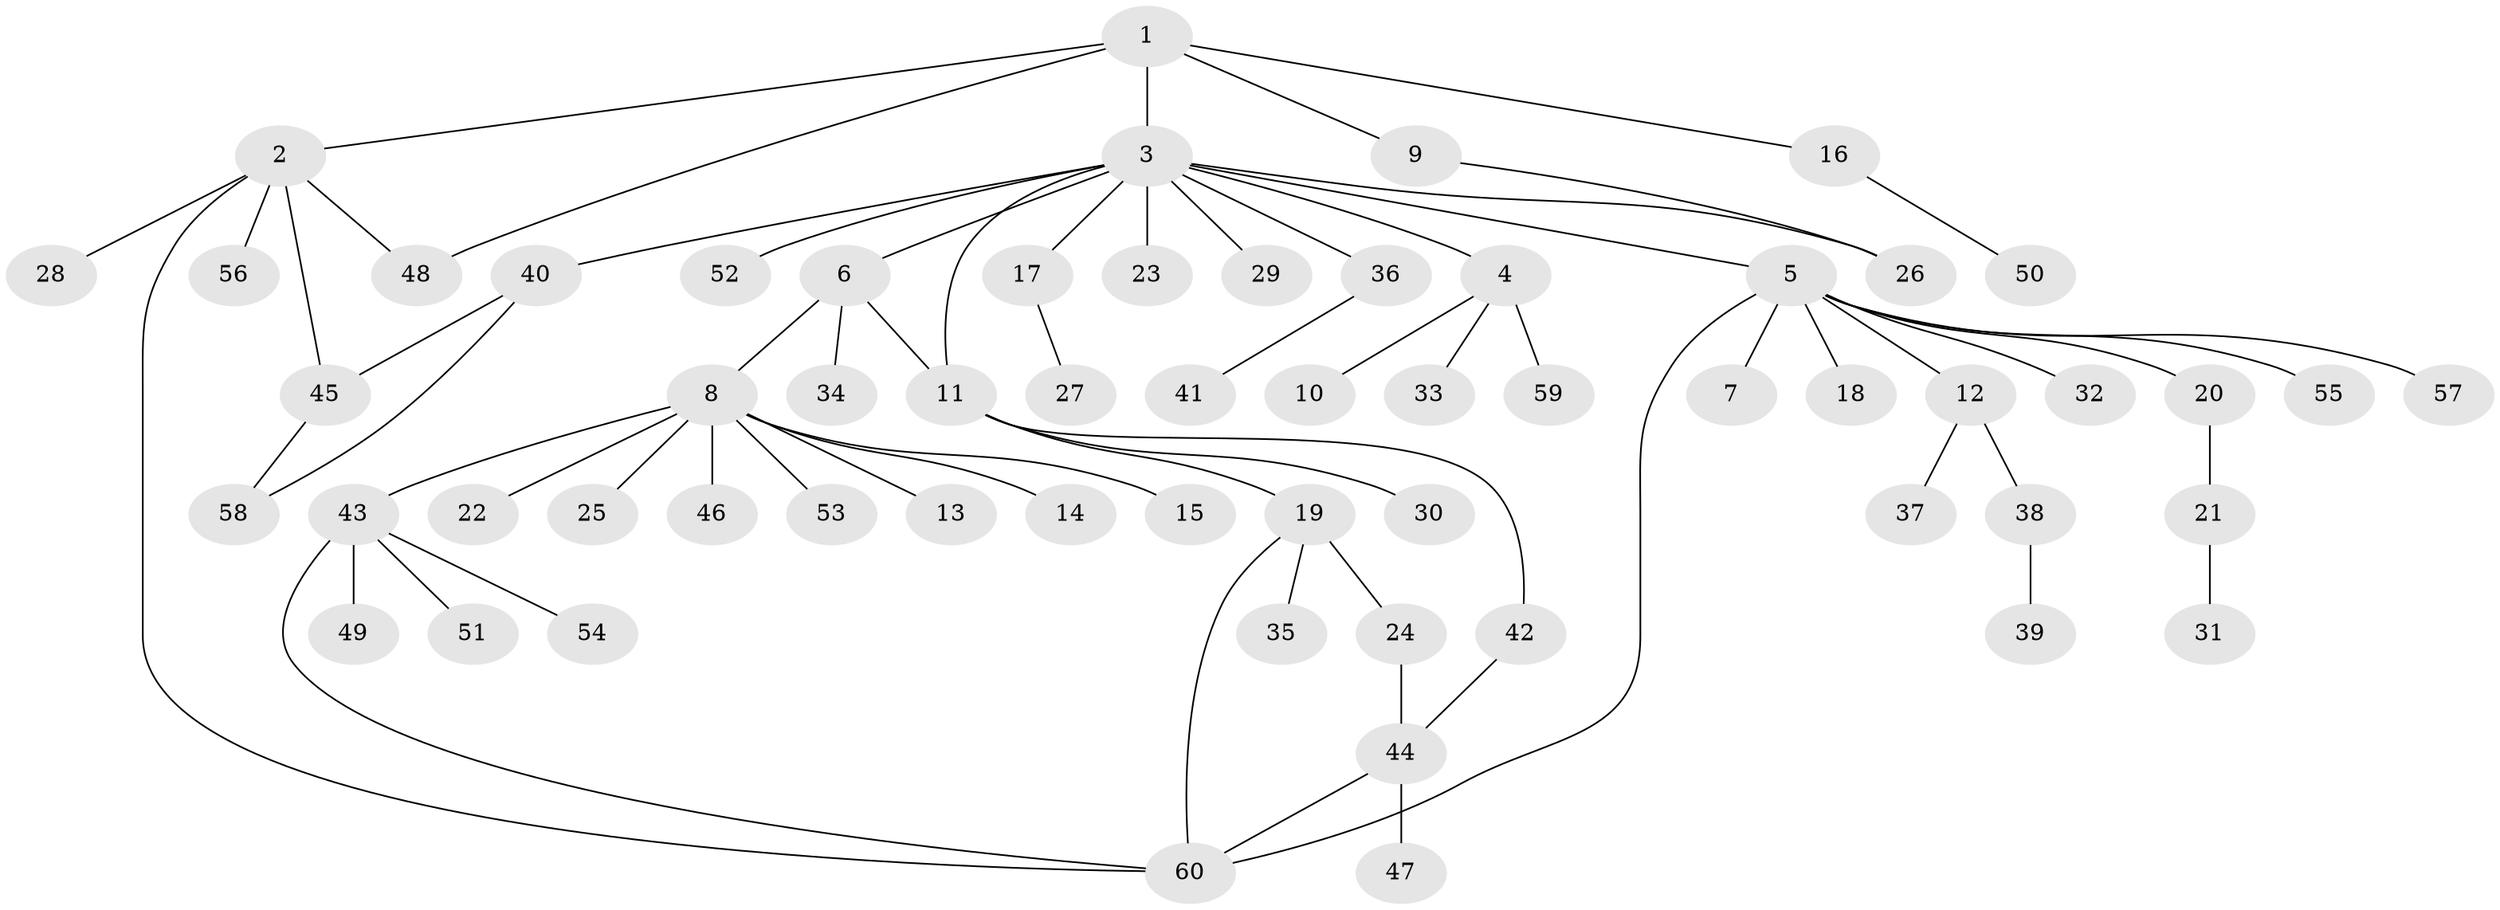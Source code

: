 // Generated by graph-tools (version 1.1) at 2025/47/03/09/25 04:47:08]
// undirected, 60 vertices, 69 edges
graph export_dot {
graph [start="1"]
  node [color=gray90,style=filled];
  1;
  2;
  3;
  4;
  5;
  6;
  7;
  8;
  9;
  10;
  11;
  12;
  13;
  14;
  15;
  16;
  17;
  18;
  19;
  20;
  21;
  22;
  23;
  24;
  25;
  26;
  27;
  28;
  29;
  30;
  31;
  32;
  33;
  34;
  35;
  36;
  37;
  38;
  39;
  40;
  41;
  42;
  43;
  44;
  45;
  46;
  47;
  48;
  49;
  50;
  51;
  52;
  53;
  54;
  55;
  56;
  57;
  58;
  59;
  60;
  1 -- 2;
  1 -- 3;
  1 -- 9;
  1 -- 16;
  1 -- 48;
  2 -- 28;
  2 -- 45;
  2 -- 48;
  2 -- 56;
  2 -- 60;
  3 -- 4;
  3 -- 5;
  3 -- 6;
  3 -- 11;
  3 -- 17;
  3 -- 23;
  3 -- 26;
  3 -- 29;
  3 -- 36;
  3 -- 40;
  3 -- 52;
  4 -- 10;
  4 -- 33;
  4 -- 59;
  5 -- 7;
  5 -- 12;
  5 -- 18;
  5 -- 20;
  5 -- 32;
  5 -- 55;
  5 -- 57;
  5 -- 60;
  6 -- 8;
  6 -- 11;
  6 -- 34;
  8 -- 13;
  8 -- 14;
  8 -- 15;
  8 -- 22;
  8 -- 25;
  8 -- 43;
  8 -- 46;
  8 -- 53;
  9 -- 26;
  11 -- 19;
  11 -- 30;
  11 -- 42;
  12 -- 37;
  12 -- 38;
  16 -- 50;
  17 -- 27;
  19 -- 24;
  19 -- 35;
  19 -- 60;
  20 -- 21;
  21 -- 31;
  24 -- 44;
  36 -- 41;
  38 -- 39;
  40 -- 45;
  40 -- 58;
  42 -- 44;
  43 -- 49;
  43 -- 51;
  43 -- 54;
  43 -- 60;
  44 -- 47;
  44 -- 60;
  45 -- 58;
}
